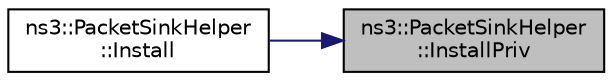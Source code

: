 digraph "ns3::PacketSinkHelper::InstallPriv"
{
 // LATEX_PDF_SIZE
  edge [fontname="Helvetica",fontsize="10",labelfontname="Helvetica",labelfontsize="10"];
  node [fontname="Helvetica",fontsize="10",shape=record];
  rankdir="RL";
  Node1 [label="ns3::PacketSinkHelper\l::InstallPriv",height=0.2,width=0.4,color="black", fillcolor="grey75", style="filled", fontcolor="black",tooltip="Install an ns3::PacketSink on the node configured with all the attributes set with SetAttribute."];
  Node1 -> Node2 [dir="back",color="midnightblue",fontsize="10",style="solid",fontname="Helvetica"];
  Node2 [label="ns3::PacketSinkHelper\l::Install",height=0.2,width=0.4,color="black", fillcolor="white", style="filled",URL="$classns3_1_1_packet_sink_helper.html#a7a4a00f1c774c1c38939fc636cd230ff",tooltip="Install an ns3::PacketSinkApplication on each node of the input container configured with all the att..."];
}

